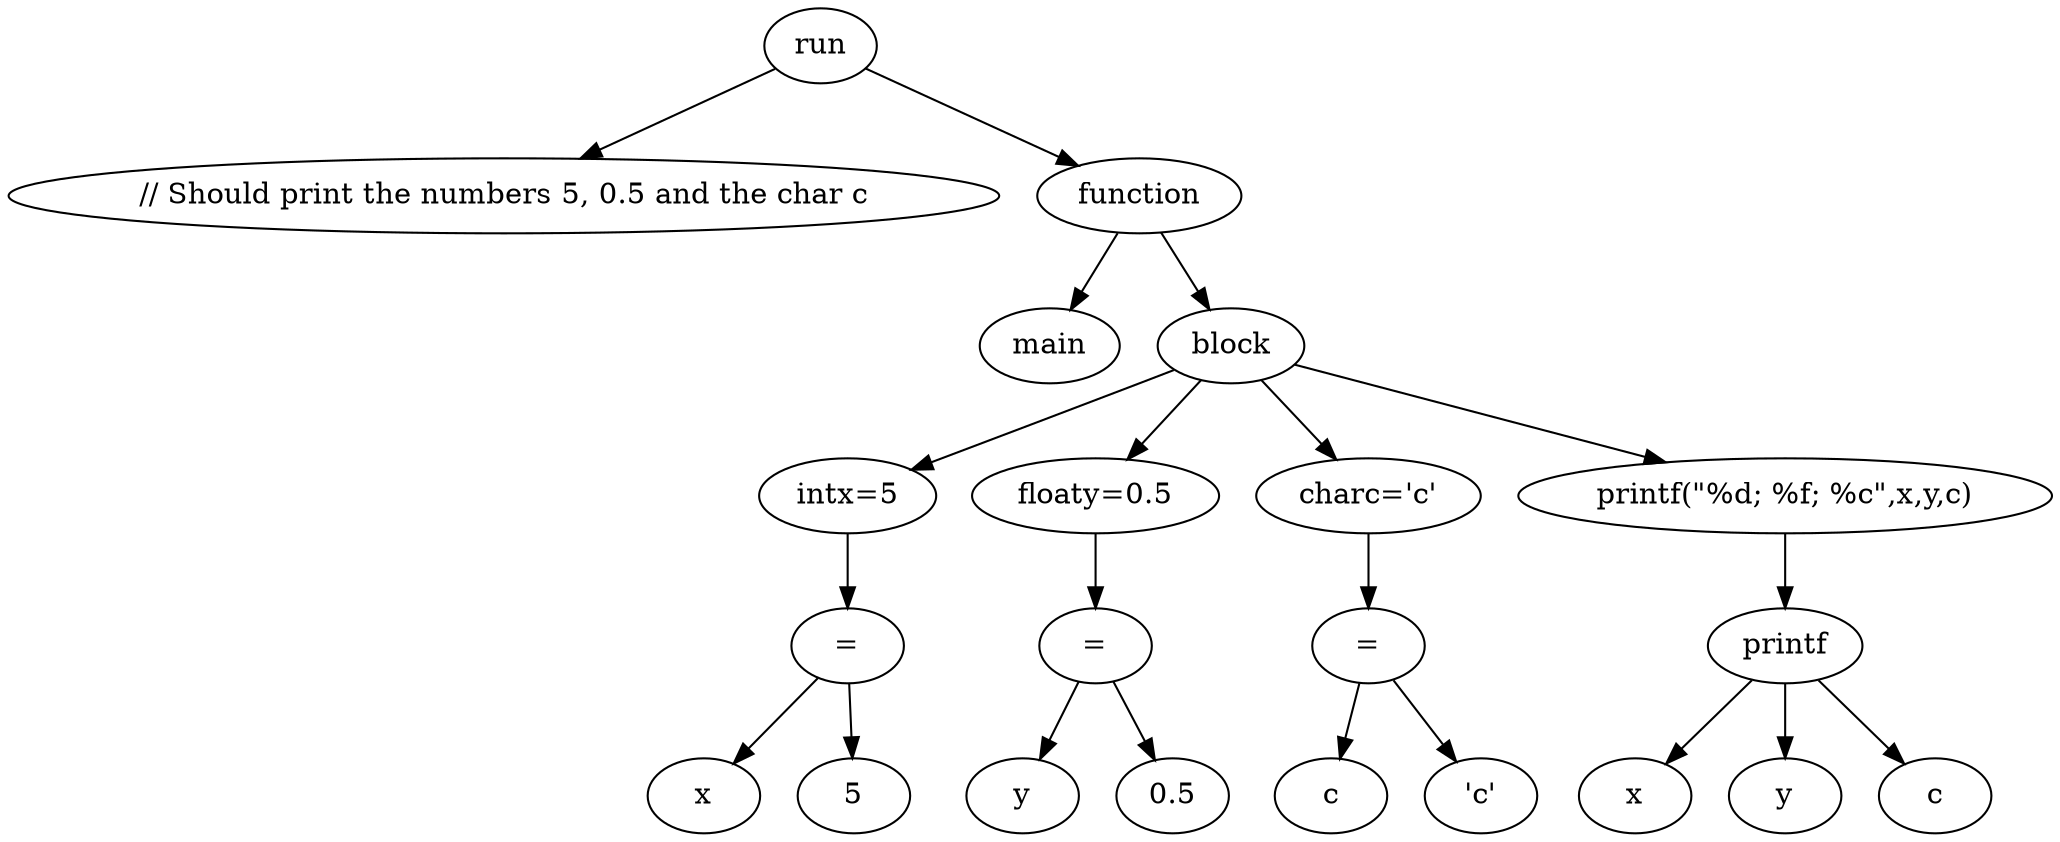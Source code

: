 digraph {
	8743555089159 [label=run]
	8743555960851 [label="// Should print the numbers 5, 0.5 and the char c
"]
	8743555089159 -> 8743555960851
	8743555961625 [label=function]
	8743555089159 -> 8743555961625
	8743555961313 [label=main]
	8743555961625 -> 8743555961313
	8743555961148 [label=block]
	8743555961625 -> 8743555961148
	8743555961643 [label="intx=5"]
	8743555961148 -> 8743555961643
	8743555961355 [label="="]
	8743555961643 -> 8743555961355
	8743555961091 [label=x]
	8743555961355 -> 8743555961091
	8743555961517 [label=5]
	8743555961355 -> 8743555961517
	8743555961364 [label="floaty=0.5"]
	8743555961148 -> 8743555961364
	8743555961169 [label="="]
	8743555961364 -> 8743555961169
	8743555961376 [label=y]
	8743555961169 -> 8743555961376
	8743555961370 [label=0.5]
	8743555961169 -> 8743555961370
	8743555961670 [label="charc='c'"]
	8743555961148 -> 8743555961670
	8743555961535 [label="="]
	8743555961670 -> 8743555961535
	8743555960971 [label=c]
	8743555961535 -> 8743555960971
	8743555960977 [label="'c'"]
	8743555961535 -> 8743555960977
	8743555961052 [label="printf(\"%d; %f; %c\",x,y,c)"]
	8743555961148 -> 8743555961052
	8743555961259 [label=printf]
	8743555961052 -> 8743555961259
	8743555961013 [label=x]
	8743555961259 -> 8743555961013
	8743555960881 [label=y]
	8743555961259 -> 8743555960881
	8743555961529 [label=c]
	8743555961259 -> 8743555961529
}
